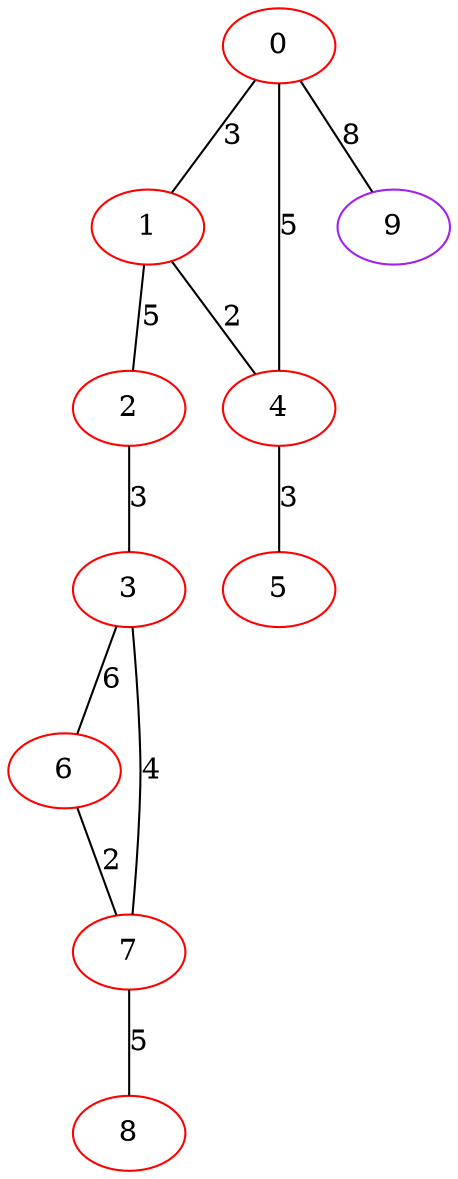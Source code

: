 graph "" {
0 [color=red, weight=1];
1 [color=red, weight=1];
2 [color=red, weight=1];
3 [color=red, weight=1];
4 [color=red, weight=1];
5 [color=red, weight=1];
6 [color=red, weight=1];
7 [color=red, weight=1];
8 [color=red, weight=1];
9 [color=purple, weight=4];
0 -- 1  [key=0, label=3];
0 -- 4  [key=0, label=5];
0 -- 9  [key=0, label=8];
1 -- 2  [key=0, label=5];
1 -- 4  [key=0, label=2];
2 -- 3  [key=0, label=3];
3 -- 6  [key=0, label=6];
3 -- 7  [key=0, label=4];
4 -- 5  [key=0, label=3];
6 -- 7  [key=0, label=2];
7 -- 8  [key=0, label=5];
}
